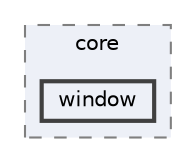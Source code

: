 digraph "techstorm/core/window"
{
 // LATEX_PDF_SIZE
  bgcolor="transparent";
  edge [fontname=Helvetica,fontsize=10,labelfontname=Helvetica,labelfontsize=10];
  node [fontname=Helvetica,fontsize=10,shape=box,height=0.2,width=0.4];
  compound=true
  subgraph clusterdir_cf837ce2acd7da7bca021b6616dd34cf {
    graph [ bgcolor="#edf0f7", pencolor="grey50", label="core", fontname=Helvetica,fontsize=10 style="filled,dashed", URL="dir_cf837ce2acd7da7bca021b6616dd34cf.html",tooltip=""]
  dir_5f7306f91aa9e71c21a3c603f627db9a [label="window", fillcolor="#edf0f7", color="grey25", style="filled,bold", URL="dir_5f7306f91aa9e71c21a3c603f627db9a.html",tooltip=""];
  }
}
